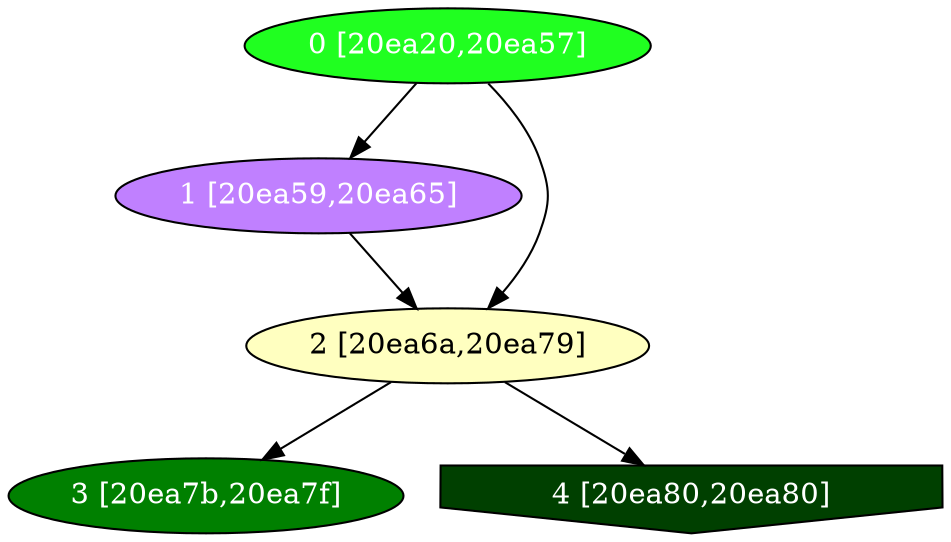 diGraph libnss3{
	libnss3_0  [style=filled fillcolor="#20FF20" fontcolor="#ffffff" shape=oval label="0 [20ea20,20ea57]"]
	libnss3_1  [style=filled fillcolor="#C080FF" fontcolor="#ffffff" shape=oval label="1 [20ea59,20ea65]"]
	libnss3_2  [style=filled fillcolor="#FFFFC0" fontcolor="#000000" shape=oval label="2 [20ea6a,20ea79]"]
	libnss3_3  [style=filled fillcolor="#008000" fontcolor="#ffffff" shape=oval label="3 [20ea7b,20ea7f]"]
	libnss3_4  [style=filled fillcolor="#004000" fontcolor="#ffffff" shape=invhouse label="4 [20ea80,20ea80]"]

	libnss3_0 -> libnss3_1
	libnss3_0 -> libnss3_2
	libnss3_1 -> libnss3_2
	libnss3_2 -> libnss3_3
	libnss3_2 -> libnss3_4
}